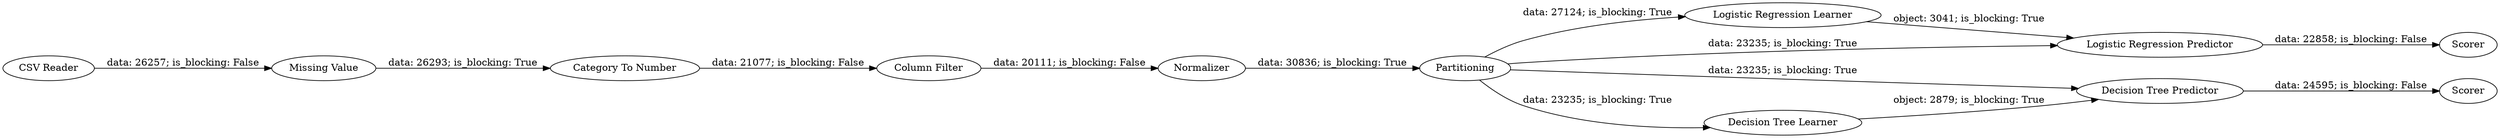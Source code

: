 digraph {
	"1123735832759764337_5" [label=Partitioning]
	"1123735832759764337_12" [label=Scorer]
	"1123735832759764337_6" [label="Logistic Regression Learner"]
	"1123735832759764337_9" [label="Decision Tree Learner"]
	"1123735832759764337_7" [label="Category To Number"]
	"1123735832759764337_3" [label="Column Filter"]
	"1123735832759764337_11" [label=Scorer]
	"1123735832759764337_10" [label="Decision Tree Predictor"]
	"1123735832759764337_8" [label="Logistic Regression Predictor"]
	"1123735832759764337_4" [label=Normalizer]
	"1123735832759764337_1" [label="CSV Reader"]
	"1123735832759764337_2" [label="Missing Value"]
	"1123735832759764337_3" -> "1123735832759764337_4" [label="data: 20111; is_blocking: False"]
	"1123735832759764337_6" -> "1123735832759764337_8" [label="object: 3041; is_blocking: True"]
	"1123735832759764337_7" -> "1123735832759764337_3" [label="data: 21077; is_blocking: False"]
	"1123735832759764337_10" -> "1123735832759764337_12" [label="data: 24595; is_blocking: False"]
	"1123735832759764337_5" -> "1123735832759764337_10" [label="data: 23235; is_blocking: True"]
	"1123735832759764337_5" -> "1123735832759764337_8" [label="data: 23235; is_blocking: True"]
	"1123735832759764337_9" -> "1123735832759764337_10" [label="object: 2879; is_blocking: True"]
	"1123735832759764337_5" -> "1123735832759764337_6" [label="data: 27124; is_blocking: True"]
	"1123735832759764337_5" -> "1123735832759764337_9" [label="data: 23235; is_blocking: True"]
	"1123735832759764337_2" -> "1123735832759764337_7" [label="data: 26293; is_blocking: True"]
	"1123735832759764337_1" -> "1123735832759764337_2" [label="data: 26257; is_blocking: False"]
	"1123735832759764337_4" -> "1123735832759764337_5" [label="data: 30836; is_blocking: True"]
	"1123735832759764337_8" -> "1123735832759764337_11" [label="data: 22858; is_blocking: False"]
	rankdir=LR
}
